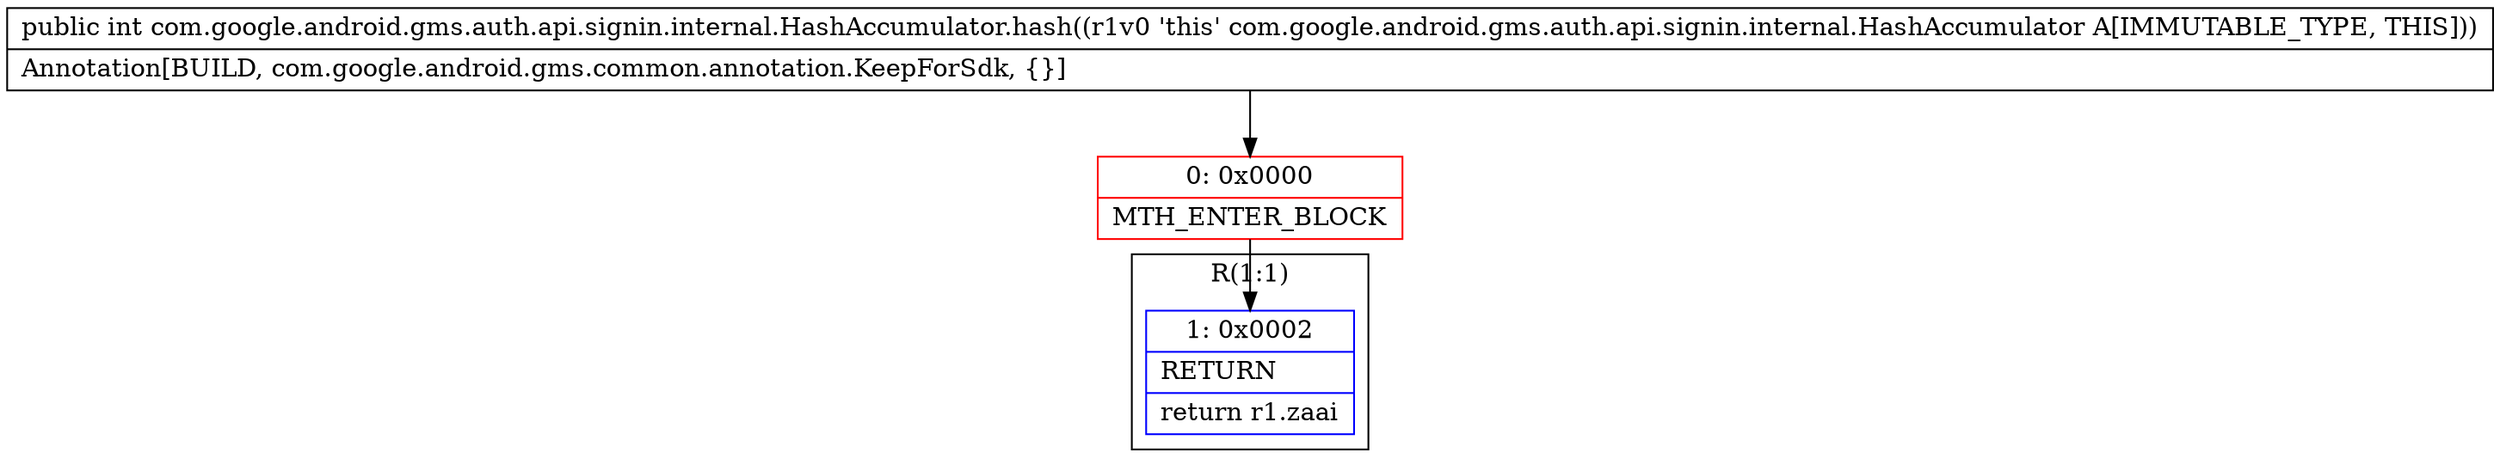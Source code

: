 digraph "CFG forcom.google.android.gms.auth.api.signin.internal.HashAccumulator.hash()I" {
subgraph cluster_Region_149391517 {
label = "R(1:1)";
node [shape=record,color=blue];
Node_1 [shape=record,label="{1\:\ 0x0002|RETURN\l|return r1.zaai\l}"];
}
Node_0 [shape=record,color=red,label="{0\:\ 0x0000|MTH_ENTER_BLOCK\l}"];
MethodNode[shape=record,label="{public int com.google.android.gms.auth.api.signin.internal.HashAccumulator.hash((r1v0 'this' com.google.android.gms.auth.api.signin.internal.HashAccumulator A[IMMUTABLE_TYPE, THIS]))  | Annotation[BUILD, com.google.android.gms.common.annotation.KeepForSdk, \{\}]\l}"];
MethodNode -> Node_0;
Node_0 -> Node_1;
}

